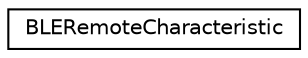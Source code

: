 digraph "Graphical Class Hierarchy"
{
  edge [fontname="Helvetica",fontsize="10",labelfontname="Helvetica",labelfontsize="10"];
  node [fontname="Helvetica",fontsize="10",shape=record];
  rankdir="LR";
  Node0 [label="BLERemoteCharacteristic",height=0.2,width=0.4,color="black", fillcolor="white", style="filled",URL="$class_b_l_e_remote_characteristic.html",tooltip="A model of a remote BLE characteristic. "];
}
